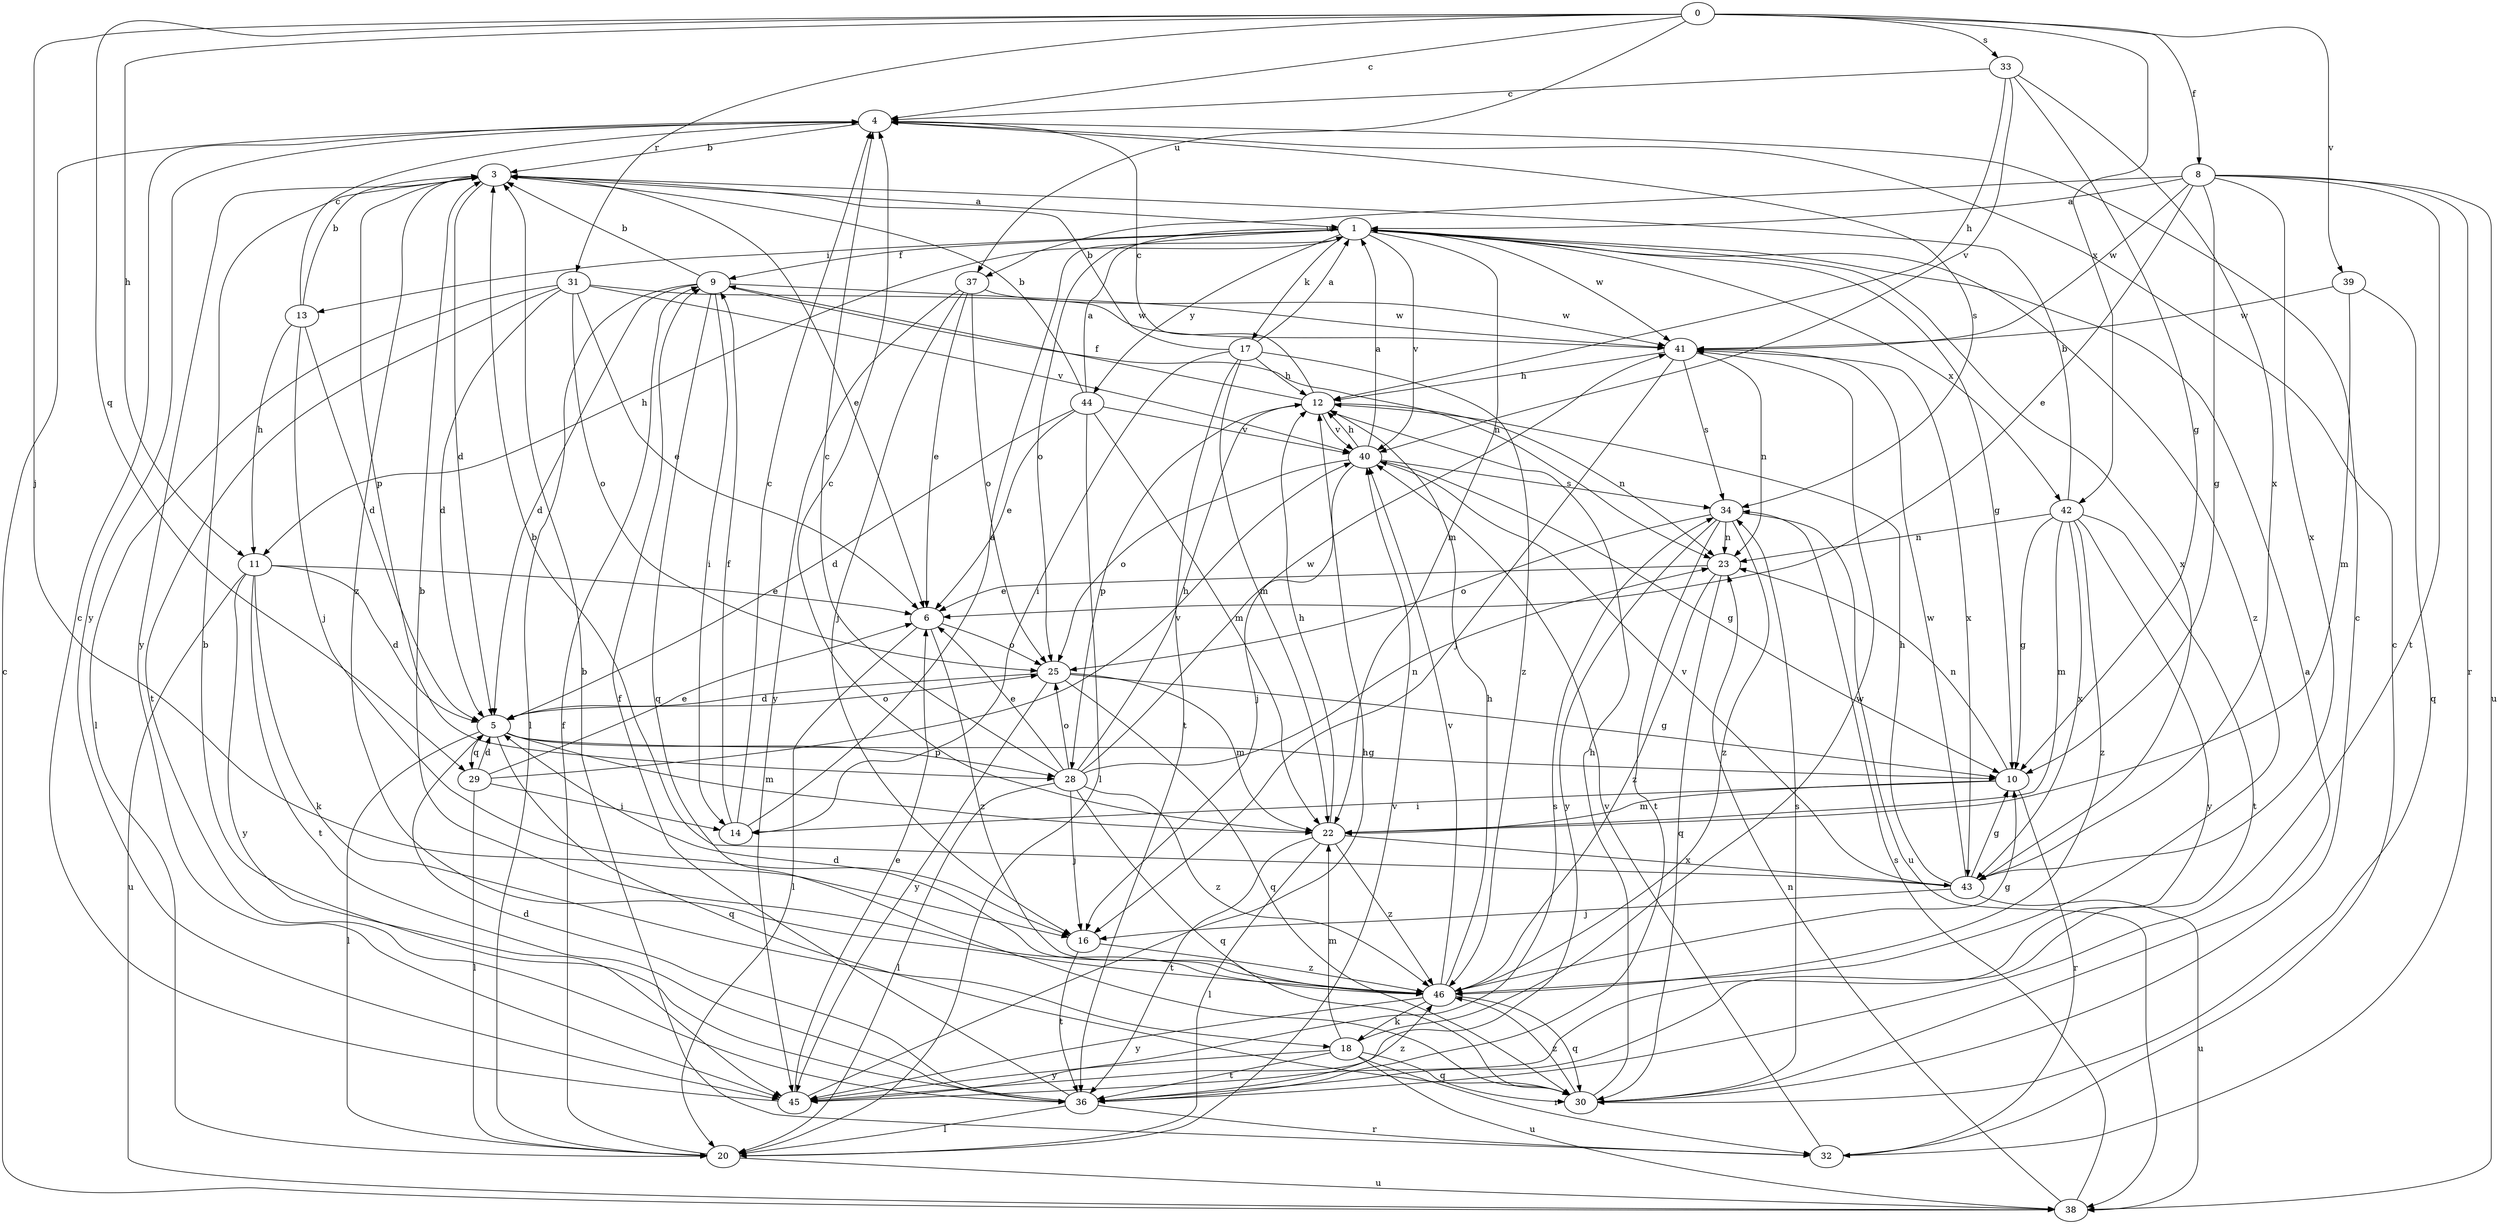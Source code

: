 strict digraph  {
0;
1;
3;
4;
5;
6;
8;
9;
10;
11;
12;
13;
14;
16;
17;
18;
20;
22;
23;
25;
28;
29;
30;
31;
32;
33;
34;
36;
37;
38;
39;
40;
41;
42;
43;
44;
45;
46;
0 -> 4  [label=c];
0 -> 8  [label=f];
0 -> 11  [label=h];
0 -> 16  [label=j];
0 -> 29  [label=q];
0 -> 31  [label=r];
0 -> 33  [label=s];
0 -> 37  [label=u];
0 -> 39  [label=v];
0 -> 42  [label=x];
1 -> 9  [label=f];
1 -> 10  [label=g];
1 -> 11  [label=h];
1 -> 13  [label=i];
1 -> 17  [label=k];
1 -> 22  [label=m];
1 -> 25  [label=o];
1 -> 40  [label=v];
1 -> 41  [label=w];
1 -> 42  [label=x];
1 -> 43  [label=x];
1 -> 44  [label=y];
1 -> 46  [label=z];
3 -> 1  [label=a];
3 -> 5  [label=d];
3 -> 6  [label=e];
3 -> 28  [label=p];
3 -> 45  [label=y];
3 -> 46  [label=z];
4 -> 3  [label=b];
4 -> 34  [label=s];
4 -> 45  [label=y];
5 -> 10  [label=g];
5 -> 20  [label=l];
5 -> 22  [label=m];
5 -> 25  [label=o];
5 -> 28  [label=p];
5 -> 29  [label=q];
5 -> 30  [label=q];
6 -> 20  [label=l];
6 -> 25  [label=o];
6 -> 46  [label=z];
8 -> 1  [label=a];
8 -> 6  [label=e];
8 -> 10  [label=g];
8 -> 32  [label=r];
8 -> 36  [label=t];
8 -> 37  [label=u];
8 -> 38  [label=u];
8 -> 41  [label=w];
8 -> 43  [label=x];
9 -> 3  [label=b];
9 -> 5  [label=d];
9 -> 14  [label=i];
9 -> 20  [label=l];
9 -> 23  [label=n];
9 -> 30  [label=q];
9 -> 41  [label=w];
10 -> 14  [label=i];
10 -> 22  [label=m];
10 -> 23  [label=n];
10 -> 32  [label=r];
11 -> 5  [label=d];
11 -> 6  [label=e];
11 -> 18  [label=k];
11 -> 36  [label=t];
11 -> 38  [label=u];
11 -> 45  [label=y];
12 -> 4  [label=c];
12 -> 9  [label=f];
12 -> 23  [label=n];
12 -> 28  [label=p];
12 -> 40  [label=v];
13 -> 3  [label=b];
13 -> 4  [label=c];
13 -> 5  [label=d];
13 -> 11  [label=h];
13 -> 16  [label=j];
14 -> 1  [label=a];
14 -> 4  [label=c];
14 -> 9  [label=f];
16 -> 36  [label=t];
16 -> 46  [label=z];
17 -> 1  [label=a];
17 -> 3  [label=b];
17 -> 12  [label=h];
17 -> 14  [label=i];
17 -> 22  [label=m];
17 -> 36  [label=t];
17 -> 46  [label=z];
18 -> 22  [label=m];
18 -> 30  [label=q];
18 -> 32  [label=r];
18 -> 36  [label=t];
18 -> 38  [label=u];
18 -> 41  [label=w];
18 -> 45  [label=y];
20 -> 9  [label=f];
20 -> 38  [label=u];
20 -> 40  [label=v];
22 -> 4  [label=c];
22 -> 12  [label=h];
22 -> 20  [label=l];
22 -> 36  [label=t];
22 -> 43  [label=x];
22 -> 46  [label=z];
23 -> 6  [label=e];
23 -> 30  [label=q];
23 -> 46  [label=z];
25 -> 5  [label=d];
25 -> 10  [label=g];
25 -> 22  [label=m];
25 -> 30  [label=q];
25 -> 45  [label=y];
28 -> 4  [label=c];
28 -> 6  [label=e];
28 -> 12  [label=h];
28 -> 16  [label=j];
28 -> 20  [label=l];
28 -> 23  [label=n];
28 -> 25  [label=o];
28 -> 30  [label=q];
28 -> 41  [label=w];
28 -> 46  [label=z];
29 -> 5  [label=d];
29 -> 6  [label=e];
29 -> 14  [label=i];
29 -> 20  [label=l];
29 -> 40  [label=v];
30 -> 1  [label=a];
30 -> 4  [label=c];
30 -> 12  [label=h];
30 -> 34  [label=s];
30 -> 46  [label=z];
31 -> 5  [label=d];
31 -> 6  [label=e];
31 -> 20  [label=l];
31 -> 25  [label=o];
31 -> 36  [label=t];
31 -> 40  [label=v];
31 -> 41  [label=w];
32 -> 3  [label=b];
32 -> 4  [label=c];
32 -> 40  [label=v];
33 -> 4  [label=c];
33 -> 10  [label=g];
33 -> 12  [label=h];
33 -> 40  [label=v];
33 -> 43  [label=x];
34 -> 23  [label=n];
34 -> 25  [label=o];
34 -> 36  [label=t];
34 -> 38  [label=u];
34 -> 45  [label=y];
34 -> 46  [label=z];
36 -> 3  [label=b];
36 -> 5  [label=d];
36 -> 9  [label=f];
36 -> 20  [label=l];
36 -> 32  [label=r];
36 -> 46  [label=z];
37 -> 6  [label=e];
37 -> 16  [label=j];
37 -> 25  [label=o];
37 -> 41  [label=w];
37 -> 45  [label=y];
38 -> 4  [label=c];
38 -> 23  [label=n];
38 -> 34  [label=s];
39 -> 22  [label=m];
39 -> 30  [label=q];
39 -> 41  [label=w];
40 -> 1  [label=a];
40 -> 10  [label=g];
40 -> 12  [label=h];
40 -> 16  [label=j];
40 -> 25  [label=o];
40 -> 34  [label=s];
41 -> 12  [label=h];
41 -> 16  [label=j];
41 -> 23  [label=n];
41 -> 34  [label=s];
41 -> 43  [label=x];
42 -> 3  [label=b];
42 -> 10  [label=g];
42 -> 22  [label=m];
42 -> 23  [label=n];
42 -> 36  [label=t];
42 -> 43  [label=x];
42 -> 45  [label=y];
42 -> 46  [label=z];
43 -> 3  [label=b];
43 -> 10  [label=g];
43 -> 12  [label=h];
43 -> 16  [label=j];
43 -> 38  [label=u];
43 -> 40  [label=v];
43 -> 41  [label=w];
44 -> 1  [label=a];
44 -> 3  [label=b];
44 -> 5  [label=d];
44 -> 6  [label=e];
44 -> 20  [label=l];
44 -> 22  [label=m];
44 -> 40  [label=v];
45 -> 4  [label=c];
45 -> 6  [label=e];
45 -> 12  [label=h];
45 -> 34  [label=s];
46 -> 3  [label=b];
46 -> 5  [label=d];
46 -> 10  [label=g];
46 -> 12  [label=h];
46 -> 18  [label=k];
46 -> 30  [label=q];
46 -> 40  [label=v];
46 -> 45  [label=y];
}
